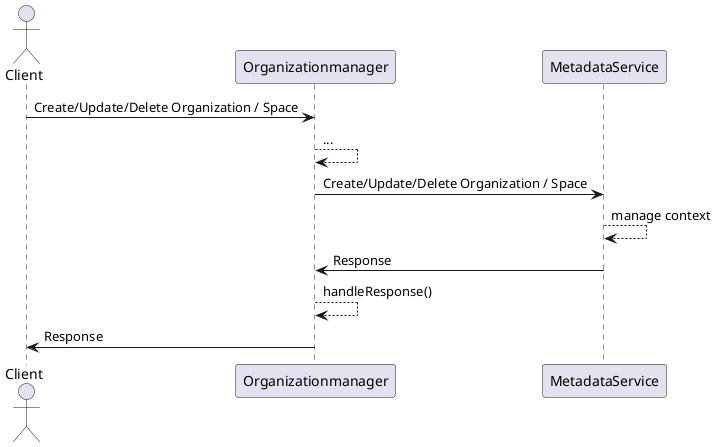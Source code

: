 @startuml
actor Client
Client -> Organizationmanager: Create/Update/Delete Organization / Space
Organizationmanager --> Organizationmanager: ...
Organizationmanager-> MetadataService: Create/Update/Delete Organization / Space
MetadataService --> MetadataService: manage context
MetadataService -> Organizationmanager: Response
Organizationmanager --> Organizationmanager: handleResponse()
Organizationmanager -> Client: Response
@enduml
